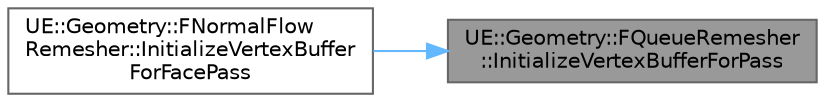 digraph "UE::Geometry::FQueueRemesher::InitializeVertexBufferForPass"
{
 // INTERACTIVE_SVG=YES
 // LATEX_PDF_SIZE
  bgcolor="transparent";
  edge [fontname=Helvetica,fontsize=10,labelfontname=Helvetica,labelfontsize=10];
  node [fontname=Helvetica,fontsize=10,shape=box,height=0.2,width=0.4];
  rankdir="RL";
  Node1 [id="Node000001",label="UE::Geometry::FQueueRemesher\l::InitializeVertexBufferForPass",height=0.2,width=0.4,color="gray40", fillcolor="grey60", style="filled", fontcolor="black",tooltip=" "];
  Node1 -> Node2 [id="edge1_Node000001_Node000002",dir="back",color="steelblue1",style="solid",tooltip=" "];
  Node2 [id="Node000002",label="UE::Geometry::FNormalFlow\lRemesher::InitializeVertexBuffer\lForFacePass",height=0.2,width=0.4,color="grey40", fillcolor="white", style="filled",URL="$d6/dc4/classUE_1_1Geometry_1_1FNormalFlowRemesher.html#a1dc15f8b5ecffea71811f556ba0ecdab",tooltip=" "];
}
